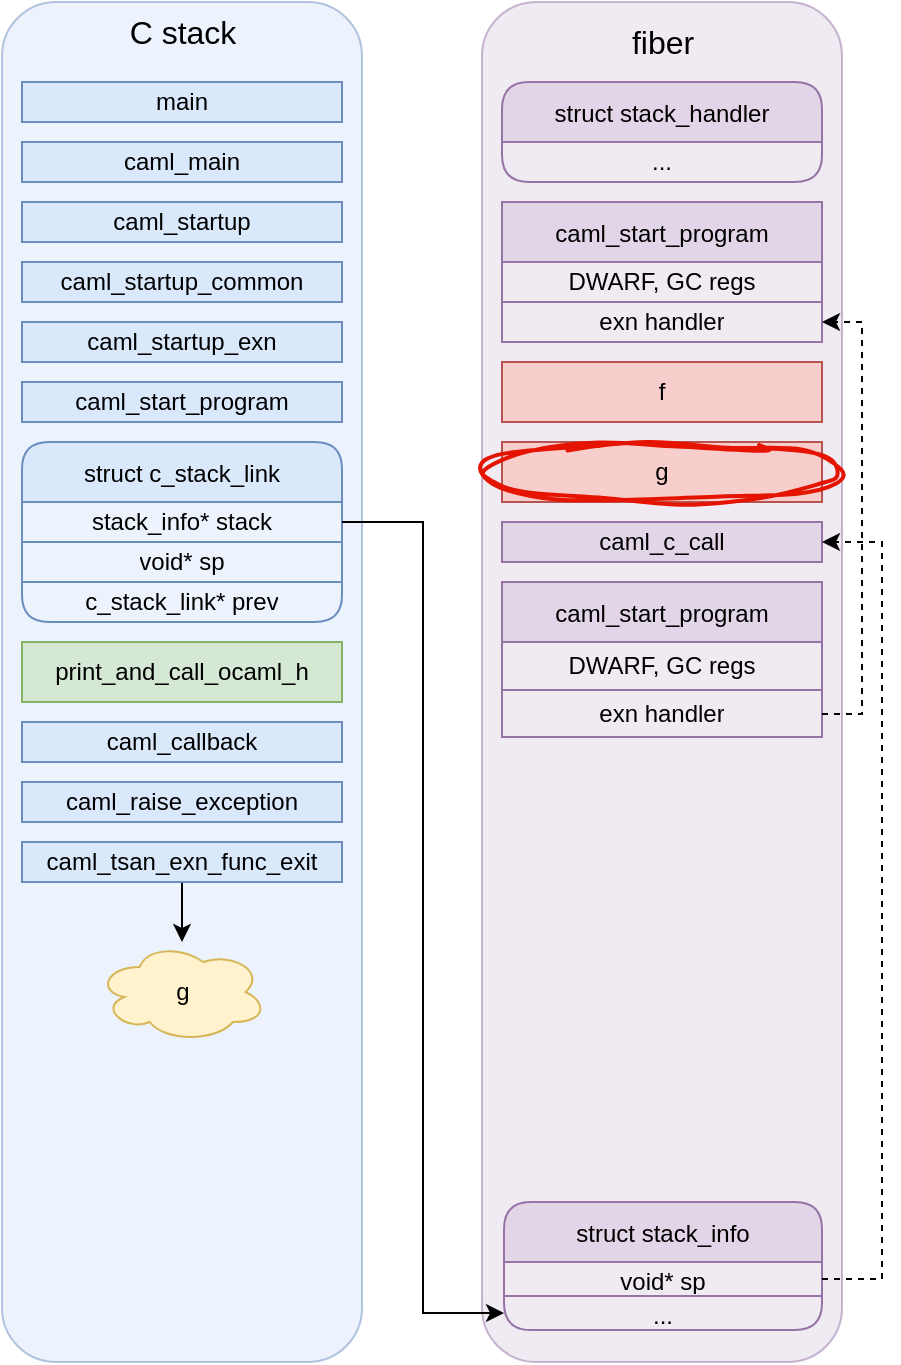 <mxfile version="20.8.16" type="device"><diagram name="Page-1" id="fGvfJEpyNB1wr5ypj0Vj"><mxGraphModel dx="2261" dy="834" grid="1" gridSize="10" guides="1" tooltips="1" connect="1" arrows="1" fold="1" page="1" pageScale="1" pageWidth="827" pageHeight="1169" math="0" shadow="0"><root><mxCell id="0"/><mxCell id="siU_tqEIsAGhZ9YfezYa-1" value="Step1" parent="0"/><mxCell id="siU_tqEIsAGhZ9YfezYa-2" value="" style="rounded=1;whiteSpace=wrap;html=1;fillColor=#dae8fc;strokeColor=#6c8ebf;fillStyle=auto;opacity=50;" parent="siU_tqEIsAGhZ9YfezYa-1" vertex="1"><mxGeometry x="-760" y="40" width="180" height="680" as="geometry"/></mxCell><mxCell id="siU_tqEIsAGhZ9YfezYa-3" value="&lt;div&gt;main&lt;/div&gt;" style="rounded=0;whiteSpace=wrap;html=1;fillColor=#dae8fc;strokeColor=#6c8ebf;" parent="siU_tqEIsAGhZ9YfezYa-1" vertex="1"><mxGeometry x="-750" y="80" width="160" height="20" as="geometry"/></mxCell><mxCell id="siU_tqEIsAGhZ9YfezYa-4" value="caml_main" style="rounded=0;whiteSpace=wrap;html=1;fillColor=#dae8fc;strokeColor=#6c8ebf;" parent="siU_tqEIsAGhZ9YfezYa-1" vertex="1"><mxGeometry x="-750" y="110" width="160" height="20" as="geometry"/></mxCell><mxCell id="siU_tqEIsAGhZ9YfezYa-5" value="caml_startup" style="rounded=0;whiteSpace=wrap;html=1;fillColor=#dae8fc;strokeColor=#6c8ebf;" parent="siU_tqEIsAGhZ9YfezYa-1" vertex="1"><mxGeometry x="-750" y="140" width="160" height="20" as="geometry"/></mxCell><mxCell id="siU_tqEIsAGhZ9YfezYa-6" value="caml_startup_exn" style="rounded=0;whiteSpace=wrap;html=1;fillColor=#dae8fc;strokeColor=#6c8ebf;" parent="siU_tqEIsAGhZ9YfezYa-1" vertex="1"><mxGeometry x="-750" y="200" width="160" height="20" as="geometry"/></mxCell><mxCell id="siU_tqEIsAGhZ9YfezYa-7" value="caml_start_program" style="rounded=0;whiteSpace=wrap;html=1;fillColor=#dae8fc;strokeColor=#6c8ebf;" parent="siU_tqEIsAGhZ9YfezYa-1" vertex="1"><mxGeometry x="-750" y="230" width="160" height="20" as="geometry"/></mxCell><mxCell id="siU_tqEIsAGhZ9YfezYa-8" value="caml_startup_common" style="rounded=0;whiteSpace=wrap;html=1;fillColor=#dae8fc;strokeColor=#6c8ebf;" parent="siU_tqEIsAGhZ9YfezYa-1" vertex="1"><mxGeometry x="-750" y="170" width="160" height="20" as="geometry"/></mxCell><mxCell id="siU_tqEIsAGhZ9YfezYa-9" value="C stack" style="text;strokeColor=none;fillColor=none;html=1;fontSize=16;fontStyle=0;verticalAlign=middle;align=center;" parent="siU_tqEIsAGhZ9YfezYa-1" vertex="1"><mxGeometry x="-720" y="40" width="100" height="30" as="geometry"/></mxCell><mxCell id="siU_tqEIsAGhZ9YfezYa-10" value="struct c_stack_link" style="shape=table;startSize=30;container=1;collapsible=0;childLayout=tableLayout;fillColor=#dae8fc;strokeColor=#6c8ebf;rounded=1;" parent="siU_tqEIsAGhZ9YfezYa-1" vertex="1"><mxGeometry x="-750" y="260" width="160" height="90" as="geometry"/></mxCell><mxCell id="siU_tqEIsAGhZ9YfezYa-11" value="" style="shape=tableRow;horizontal=0;startSize=0;swimlaneHead=0;swimlaneBody=0;strokeColor=inherit;top=0;left=0;bottom=0;right=0;collapsible=0;dropTarget=0;fillColor=none;points=[[0,0.5],[1,0.5]];portConstraint=eastwest;" parent="siU_tqEIsAGhZ9YfezYa-10" vertex="1"><mxGeometry y="30" width="160" height="20" as="geometry"/></mxCell><mxCell id="siU_tqEIsAGhZ9YfezYa-12" value="stack_info* stack" style="shape=partialRectangle;html=1;whiteSpace=wrap;connectable=0;strokeColor=inherit;overflow=hidden;fillColor=none;top=0;left=0;bottom=0;right=0;pointerEvents=1;" parent="siU_tqEIsAGhZ9YfezYa-11" vertex="1"><mxGeometry width="160" height="20" as="geometry"><mxRectangle width="160" height="20" as="alternateBounds"/></mxGeometry></mxCell><mxCell id="siU_tqEIsAGhZ9YfezYa-13" value="" style="shape=tableRow;horizontal=0;startSize=0;swimlaneHead=0;swimlaneBody=0;strokeColor=inherit;top=0;left=0;bottom=0;right=0;collapsible=0;dropTarget=0;fillColor=none;points=[[0,0.5],[1,0.5]];portConstraint=eastwest;" parent="siU_tqEIsAGhZ9YfezYa-10" vertex="1"><mxGeometry y="50" width="160" height="20" as="geometry"/></mxCell><mxCell id="siU_tqEIsAGhZ9YfezYa-14" value="void* sp" style="shape=partialRectangle;html=1;whiteSpace=wrap;connectable=0;strokeColor=inherit;overflow=hidden;fillColor=none;top=0;left=0;bottom=0;right=0;pointerEvents=1;" parent="siU_tqEIsAGhZ9YfezYa-13" vertex="1"><mxGeometry width="160" height="20" as="geometry"><mxRectangle width="160" height="20" as="alternateBounds"/></mxGeometry></mxCell><mxCell id="siU_tqEIsAGhZ9YfezYa-15" value="" style="shape=tableRow;horizontal=0;startSize=0;swimlaneHead=0;swimlaneBody=0;strokeColor=inherit;top=0;left=0;bottom=0;right=0;collapsible=0;dropTarget=0;fillColor=none;points=[[0,0.5],[1,0.5]];portConstraint=eastwest;" parent="siU_tqEIsAGhZ9YfezYa-10" vertex="1"><mxGeometry y="70" width="160" height="20" as="geometry"/></mxCell><mxCell id="siU_tqEIsAGhZ9YfezYa-16" value="c_stack_link* prev" style="shape=partialRectangle;html=1;whiteSpace=wrap;connectable=0;strokeColor=inherit;overflow=hidden;fillColor=none;top=0;left=0;bottom=0;right=0;pointerEvents=1;" parent="siU_tqEIsAGhZ9YfezYa-15" vertex="1"><mxGeometry width="160" height="20" as="geometry"><mxRectangle width="160" height="20" as="alternateBounds"/></mxGeometry></mxCell><mxCell id="siU_tqEIsAGhZ9YfezYa-29" style="edgeStyle=orthogonalEdgeStyle;rounded=0;orthogonalLoop=1;jettySize=auto;html=1;" parent="siU_tqEIsAGhZ9YfezYa-1" edge="1"><mxGeometry relative="1" as="geometry"><mxPoint x="-660" y="620" as="sourcePoint"/></mxGeometry></mxCell><mxCell id="siU_tqEIsAGhZ9YfezYa-87" value="" style="rounded=1;whiteSpace=wrap;html=1;fillColor=#e1d5e7;strokeColor=#9673a6;opacity=50;" parent="siU_tqEIsAGhZ9YfezYa-1" vertex="1"><mxGeometry x="-520" y="40" width="180" height="680" as="geometry"/></mxCell><mxCell id="siU_tqEIsAGhZ9YfezYa-88" value="fiber" style="text;strokeColor=none;fillColor=none;html=1;fontSize=16;fontStyle=0;verticalAlign=middle;align=center;" parent="siU_tqEIsAGhZ9YfezYa-1" vertex="1"><mxGeometry x="-480" y="45" width="100" height="30" as="geometry"/></mxCell><mxCell id="siU_tqEIsAGhZ9YfezYa-89" value="struct stack_handler" style="shape=table;startSize=30;container=1;collapsible=0;childLayout=tableLayout;fillColor=#e1d5e7;strokeColor=#9673a6;rounded=1;" parent="siU_tqEIsAGhZ9YfezYa-1" vertex="1"><mxGeometry x="-510" y="80" width="160" height="50" as="geometry"/></mxCell><mxCell id="siU_tqEIsAGhZ9YfezYa-90" value="" style="shape=tableRow;horizontal=0;startSize=0;swimlaneHead=0;swimlaneBody=0;strokeColor=inherit;top=0;left=0;bottom=0;right=0;collapsible=0;dropTarget=0;fillColor=none;points=[[0,0.5],[1,0.5]];portConstraint=eastwest;" parent="siU_tqEIsAGhZ9YfezYa-89" vertex="1"><mxGeometry y="30" width="160" height="20" as="geometry"/></mxCell><mxCell id="siU_tqEIsAGhZ9YfezYa-91" value="..." style="shape=partialRectangle;html=1;whiteSpace=wrap;connectable=0;strokeColor=inherit;overflow=hidden;fillColor=none;top=0;left=0;bottom=0;right=0;pointerEvents=1;" parent="siU_tqEIsAGhZ9YfezYa-90" vertex="1"><mxGeometry width="160" height="20" as="geometry"><mxRectangle width="160" height="20" as="alternateBounds"/></mxGeometry></mxCell><mxCell id="siU_tqEIsAGhZ9YfezYa-92" value="struct stack_info" style="shape=table;startSize=30;container=1;collapsible=0;childLayout=tableLayout;fillColor=#e1d5e7;strokeColor=#9673a6;rounded=1;" parent="siU_tqEIsAGhZ9YfezYa-1" vertex="1"><mxGeometry x="-509" y="640" width="159" height="64" as="geometry"/></mxCell><mxCell id="siU_tqEIsAGhZ9YfezYa-93" value="" style="shape=tableRow;horizontal=0;startSize=0;swimlaneHead=0;swimlaneBody=0;strokeColor=inherit;top=0;left=0;bottom=0;right=0;collapsible=0;dropTarget=0;fillColor=none;points=[[0,0.5],[1,0.5]];portConstraint=eastwest;" parent="siU_tqEIsAGhZ9YfezYa-92" vertex="1"><mxGeometry y="30" width="159" height="17" as="geometry"/></mxCell><mxCell id="siU_tqEIsAGhZ9YfezYa-94" value="void* sp" style="shape=partialRectangle;html=1;whiteSpace=wrap;connectable=0;strokeColor=inherit;overflow=hidden;fillColor=none;top=0;left=0;bottom=0;right=0;pointerEvents=1;" parent="siU_tqEIsAGhZ9YfezYa-93" vertex="1"><mxGeometry width="159" height="17" as="geometry"><mxRectangle width="159" height="17" as="alternateBounds"/></mxGeometry></mxCell><mxCell id="siU_tqEIsAGhZ9YfezYa-95" style="shape=tableRow;horizontal=0;startSize=0;swimlaneHead=0;swimlaneBody=0;strokeColor=inherit;top=0;left=0;bottom=0;right=0;collapsible=0;dropTarget=0;fillColor=none;points=[[0,0.5],[1,0.5]];portConstraint=eastwest;" parent="siU_tqEIsAGhZ9YfezYa-92" vertex="1"><mxGeometry y="47" width="159" height="17" as="geometry"/></mxCell><mxCell id="siU_tqEIsAGhZ9YfezYa-96" value="&lt;div&gt;...&lt;/div&gt;&lt;div&gt;&lt;br&gt;&lt;/div&gt;" style="shape=partialRectangle;html=1;whiteSpace=wrap;connectable=0;strokeColor=inherit;overflow=hidden;fillColor=none;top=0;left=0;bottom=0;right=0;pointerEvents=1;" parent="siU_tqEIsAGhZ9YfezYa-95" vertex="1"><mxGeometry width="159" height="17" as="geometry"><mxRectangle width="159" height="17" as="alternateBounds"/></mxGeometry></mxCell><mxCell id="siU_tqEIsAGhZ9YfezYa-97" value="f" style="rounded=0;whiteSpace=wrap;html=1;fillColor=#f8cecc;strokeColor=#b85450;" parent="siU_tqEIsAGhZ9YfezYa-1" vertex="1"><mxGeometry x="-510" y="220" width="160" height="30" as="geometry"/></mxCell><mxCell id="siU_tqEIsAGhZ9YfezYa-98" value="g" style="rounded=0;whiteSpace=wrap;html=1;fillColor=#f8cecc;strokeColor=#b85450;" parent="siU_tqEIsAGhZ9YfezYa-1" vertex="1"><mxGeometry x="-510" y="260" width="160" height="30" as="geometry"/></mxCell><mxCell id="siU_tqEIsAGhZ9YfezYa-99" value="caml_start_program" style="shape=table;startSize=30;container=1;collapsible=0;childLayout=tableLayout;fillColor=#e1d5e7;strokeColor=#9673a6;" parent="siU_tqEIsAGhZ9YfezYa-1" vertex="1"><mxGeometry x="-510" y="140" width="160" height="70" as="geometry"/></mxCell><mxCell id="siU_tqEIsAGhZ9YfezYa-100" value="" style="shape=tableRow;horizontal=0;startSize=0;swimlaneHead=0;swimlaneBody=0;strokeColor=inherit;top=0;left=0;bottom=0;right=0;collapsible=0;dropTarget=0;fillColor=none;points=[[0,0.5],[1,0.5]];portConstraint=eastwest;" parent="siU_tqEIsAGhZ9YfezYa-99" vertex="1"><mxGeometry y="30" width="160" height="20" as="geometry"/></mxCell><mxCell id="siU_tqEIsAGhZ9YfezYa-101" value="DWARF, GC regs" style="shape=partialRectangle;html=1;whiteSpace=wrap;connectable=0;strokeColor=inherit;overflow=hidden;fillColor=none;top=0;left=0;bottom=0;right=0;pointerEvents=1;" parent="siU_tqEIsAGhZ9YfezYa-100" vertex="1"><mxGeometry width="160" height="20" as="geometry"><mxRectangle width="160" height="20" as="alternateBounds"/></mxGeometry></mxCell><mxCell id="siU_tqEIsAGhZ9YfezYa-102" value="" style="shape=tableRow;horizontal=0;startSize=0;swimlaneHead=0;swimlaneBody=0;strokeColor=inherit;top=0;left=0;bottom=0;right=0;collapsible=0;dropTarget=0;fillColor=none;points=[[0,0.5],[1,0.5]];portConstraint=eastwest;" parent="siU_tqEIsAGhZ9YfezYa-99" vertex="1"><mxGeometry y="50" width="160" height="20" as="geometry"/></mxCell><mxCell id="siU_tqEIsAGhZ9YfezYa-103" value="exn handler" style="shape=partialRectangle;html=1;whiteSpace=wrap;connectable=0;strokeColor=inherit;overflow=hidden;fillColor=none;top=0;left=0;bottom=0;right=0;pointerEvents=1;" parent="siU_tqEIsAGhZ9YfezYa-102" vertex="1"><mxGeometry width="160" height="20" as="geometry"><mxRectangle width="160" height="20" as="alternateBounds"/></mxGeometry></mxCell><mxCell id="siU_tqEIsAGhZ9YfezYa-141" style="edgeStyle=orthogonalEdgeStyle;rounded=0;orthogonalLoop=1;jettySize=auto;html=1;exitX=1;exitY=0.5;exitDx=0;exitDy=0;entryX=0;entryY=0.5;entryDx=0;entryDy=0;" parent="siU_tqEIsAGhZ9YfezYa-1" source="siU_tqEIsAGhZ9YfezYa-11" target="siU_tqEIsAGhZ9YfezYa-95" edge="1"><mxGeometry relative="1" as="geometry"/></mxCell><mxCell id="siU_tqEIsAGhZ9YfezYa-104" value="Step2" parent="0"/><mxCell id="siU_tqEIsAGhZ9YfezYa-105" value="caml_c_call" style="rounded=0;whiteSpace=wrap;html=1;fillColor=#e1d5e7;strokeColor=#9673a6;" parent="siU_tqEIsAGhZ9YfezYa-104" vertex="1"><mxGeometry x="-510" y="300" width="160" height="20" as="geometry"/></mxCell><mxCell id="siU_tqEIsAGhZ9YfezYa-106" style="edgeStyle=orthogonalEdgeStyle;rounded=0;orthogonalLoop=1;jettySize=auto;html=1;exitX=1;exitY=0.5;exitDx=0;exitDy=0;entryX=1;entryY=0.5;entryDx=0;entryDy=0;dashed=1;" parent="siU_tqEIsAGhZ9YfezYa-104" target="siU_tqEIsAGhZ9YfezYa-105" edge="1"><mxGeometry relative="1" as="geometry"><Array as="points"><mxPoint x="-320" y="679"/><mxPoint x="-320" y="310"/></Array><mxPoint x="-350" y="678.5" as="sourcePoint"/></mxGeometry></mxCell><mxCell id="siU_tqEIsAGhZ9YfezYa-107" value="print_and_call_ocaml_h" style="rounded=0;whiteSpace=wrap;html=1;fillColor=#d5e8d4;strokeColor=#82b366;" parent="siU_tqEIsAGhZ9YfezYa-104" vertex="1"><mxGeometry x="-750" y="360" width="160" height="30" as="geometry"/></mxCell><mxCell id="siU_tqEIsAGhZ9YfezYa-47" value="Step3.1" style="locked=1;" parent="0"/><mxCell id="siU_tqEIsAGhZ9YfezYa-109" value="caml_callback" style="rounded=0;whiteSpace=wrap;html=1;fillColor=#dae8fc;strokeColor=#6c8ebf;" parent="siU_tqEIsAGhZ9YfezYa-47" vertex="1"><mxGeometry x="-750" y="400" width="160" height="20" as="geometry"/></mxCell><mxCell id="siU_tqEIsAGhZ9YfezYa-142" value="Step3.2" parent="0" visible="0"/><mxCell id="siU_tqEIsAGhZ9YfezYa-143" value="caml_callback_exn" style="rounded=0;whiteSpace=wrap;html=1;fillColor=#dae8fc;strokeColor=#6c8ebf;" parent="siU_tqEIsAGhZ9YfezYa-142" vertex="1"><mxGeometry x="-750" y="430" width="160" height="20" as="geometry"/></mxCell><mxCell id="siU_tqEIsAGhZ9YfezYa-144" value="caml_callback_asm/&lt;br&gt;caml_start_program" style="rounded=0;whiteSpace=wrap;html=1;fillColor=#dae8fc;strokeColor=#6c8ebf;" parent="siU_tqEIsAGhZ9YfezYa-142" vertex="1"><mxGeometry x="-750" y="460" width="160" height="30" as="geometry"/></mxCell><mxCell id="siU_tqEIsAGhZ9YfezYa-145" value="struct c_stack_link" style="shape=table;startSize=30;container=1;collapsible=0;childLayout=tableLayout;fillColor=#dae8fc;strokeColor=#6c8ebf;rounded=1;" parent="siU_tqEIsAGhZ9YfezYa-142" vertex="1"><mxGeometry x="-750" y="500" width="160" height="90" as="geometry"/></mxCell><mxCell id="siU_tqEIsAGhZ9YfezYa-146" value="" style="shape=tableRow;horizontal=0;startSize=0;swimlaneHead=0;swimlaneBody=0;strokeColor=inherit;top=0;left=0;bottom=0;right=0;collapsible=0;dropTarget=0;fillColor=none;points=[[0,0.5],[1,0.5]];portConstraint=eastwest;" parent="siU_tqEIsAGhZ9YfezYa-145" vertex="1"><mxGeometry y="30" width="160" height="20" as="geometry"/></mxCell><mxCell id="siU_tqEIsAGhZ9YfezYa-147" value="stack_info* stack" style="shape=partialRectangle;html=1;whiteSpace=wrap;connectable=0;strokeColor=inherit;overflow=hidden;fillColor=none;top=0;left=0;bottom=0;right=0;pointerEvents=1;" parent="siU_tqEIsAGhZ9YfezYa-146" vertex="1"><mxGeometry width="160" height="20" as="geometry"><mxRectangle width="160" height="20" as="alternateBounds"/></mxGeometry></mxCell><mxCell id="siU_tqEIsAGhZ9YfezYa-148" value="" style="shape=tableRow;horizontal=0;startSize=0;swimlaneHead=0;swimlaneBody=0;strokeColor=inherit;top=0;left=0;bottom=0;right=0;collapsible=0;dropTarget=0;fillColor=none;points=[[0,0.5],[1,0.5]];portConstraint=eastwest;" parent="siU_tqEIsAGhZ9YfezYa-145" vertex="1"><mxGeometry y="50" width="160" height="20" as="geometry"/></mxCell><mxCell id="siU_tqEIsAGhZ9YfezYa-149" value="void* sp" style="shape=partialRectangle;html=1;whiteSpace=wrap;connectable=0;strokeColor=inherit;overflow=hidden;fillColor=none;top=0;left=0;bottom=0;right=0;pointerEvents=1;" parent="siU_tqEIsAGhZ9YfezYa-148" vertex="1"><mxGeometry width="160" height="20" as="geometry"><mxRectangle width="160" height="20" as="alternateBounds"/></mxGeometry></mxCell><mxCell id="siU_tqEIsAGhZ9YfezYa-150" value="" style="shape=tableRow;horizontal=0;startSize=0;swimlaneHead=0;swimlaneBody=0;strokeColor=inherit;top=0;left=0;bottom=0;right=0;collapsible=0;dropTarget=0;fillColor=none;points=[[0,0.5],[1,0.5]];portConstraint=eastwest;" parent="siU_tqEIsAGhZ9YfezYa-145" vertex="1"><mxGeometry y="70" width="160" height="20" as="geometry"/></mxCell><mxCell id="siU_tqEIsAGhZ9YfezYa-151" value="c_stack_link* prev" style="shape=partialRectangle;html=1;whiteSpace=wrap;connectable=0;strokeColor=inherit;overflow=hidden;fillColor=none;top=0;left=0;bottom=0;right=0;pointerEvents=1;" parent="siU_tqEIsAGhZ9YfezYa-150" vertex="1"><mxGeometry width="160" height="20" as="geometry"><mxRectangle width="160" height="20" as="alternateBounds"/></mxGeometry></mxCell><mxCell id="siU_tqEIsAGhZ9YfezYa-152" style="edgeStyle=orthogonalEdgeStyle;rounded=0;orthogonalLoop=1;jettySize=auto;html=1;exitX=0;exitY=0.5;exitDx=0;exitDy=0;" parent="siU_tqEIsAGhZ9YfezYa-142" source="siU_tqEIsAGhZ9YfezYa-150" edge="1"><mxGeometry relative="1" as="geometry"><Array as="points"><mxPoint x="-770" y="580"/><mxPoint x="-770" y="272"/></Array><mxPoint x="-750" y="272" as="targetPoint"/><mxPoint x="-740" y="580" as="sourcePoint"/></mxGeometry></mxCell><mxCell id="siU_tqEIsAGhZ9YfezYa-108" value="Step4" parent="0" visible="0"/><mxCell id="siU_tqEIsAGhZ9YfezYa-127" value="h" style="rounded=0;whiteSpace=wrap;html=1;fillColor=#f8cecc;strokeColor=#b85450;" parent="siU_tqEIsAGhZ9YfezYa-108" vertex="1"><mxGeometry x="-510" y="420" width="160" height="30" as="geometry"/></mxCell><mxCell id="siU_tqEIsAGhZ9YfezYa-128" value="i" style="rounded=0;whiteSpace=wrap;html=1;fillColor=#f8cecc;strokeColor=#b85450;" parent="siU_tqEIsAGhZ9YfezYa-108" vertex="1"><mxGeometry x="-510" y="460" width="160" height="30" as="geometry"/></mxCell><mxCell id="75412L5vuf7un3VHbCTK-0" value="Step4.1" parent="0"/><mxCell id="75412L5vuf7un3VHbCTK-1" value="caml_start_program" style="shape=table;startSize=30;container=1;collapsible=0;childLayout=tableLayout;fillColor=#e1d5e7;strokeColor=#9673a6;" vertex="1" parent="75412L5vuf7un3VHbCTK-0"><mxGeometry x="-510" y="330" width="160" height="77.5" as="geometry"/></mxCell><mxCell id="75412L5vuf7un3VHbCTK-2" value="" style="shape=tableRow;horizontal=0;startSize=0;swimlaneHead=0;swimlaneBody=0;strokeColor=inherit;top=0;left=0;bottom=0;right=0;collapsible=0;dropTarget=0;fillColor=none;points=[[0,0.5],[1,0.5]];portConstraint=eastwest;" vertex="1" parent="75412L5vuf7un3VHbCTK-1"><mxGeometry y="30" width="160" height="24" as="geometry"/></mxCell><mxCell id="75412L5vuf7un3VHbCTK-3" value="DWARF, GC regs" style="shape=partialRectangle;html=1;whiteSpace=wrap;connectable=0;strokeColor=inherit;overflow=hidden;fillColor=none;top=0;left=0;bottom=0;right=0;pointerEvents=1;" vertex="1" parent="75412L5vuf7un3VHbCTK-2"><mxGeometry width="160" height="24" as="geometry"><mxRectangle width="160" height="24" as="alternateBounds"/></mxGeometry></mxCell><mxCell id="75412L5vuf7un3VHbCTK-4" value="" style="shape=tableRow;horizontal=0;startSize=0;swimlaneHead=0;swimlaneBody=0;strokeColor=inherit;top=0;left=0;bottom=0;right=0;collapsible=0;dropTarget=0;fillColor=none;points=[[0,0.5],[1,0.5]];portConstraint=eastwest;" vertex="1" parent="75412L5vuf7un3VHbCTK-1"><mxGeometry y="54" width="160" height="24" as="geometry"/></mxCell><mxCell id="75412L5vuf7un3VHbCTK-5" value="exn handler" style="shape=partialRectangle;html=1;whiteSpace=wrap;connectable=0;strokeColor=inherit;overflow=hidden;fillColor=none;top=0;left=0;bottom=0;right=0;pointerEvents=1;" vertex="1" parent="75412L5vuf7un3VHbCTK-4"><mxGeometry width="160" height="24" as="geometry"><mxRectangle width="160" height="24" as="alternateBounds"/></mxGeometry></mxCell><mxCell id="75412L5vuf7un3VHbCTK-6" style="edgeStyle=orthogonalEdgeStyle;rounded=0;orthogonalLoop=1;jettySize=auto;html=1;exitX=1;exitY=0.5;exitDx=0;exitDy=0;entryX=1;entryY=0.5;entryDx=0;entryDy=0;dashed=1;" edge="1" parent="75412L5vuf7un3VHbCTK-0" source="75412L5vuf7un3VHbCTK-4"><mxGeometry relative="1" as="geometry"><mxPoint x="-350" y="200" as="targetPoint"/><Array as="points"><mxPoint x="-330" y="396"/><mxPoint x="-330" y="200"/></Array></mxGeometry></mxCell><mxCell id="siU_tqEIsAGhZ9YfezYa-32" value="Step4.2" parent="0" visible="0"/><mxCell id="siU_tqEIsAGhZ9YfezYa-159" style="edgeStyle=orthogonalEdgeStyle;rounded=0;orthogonalLoop=1;jettySize=auto;html=1;entryX=0.578;entryY=0.151;entryDx=0;entryDy=0;entryPerimeter=0;" parent="siU_tqEIsAGhZ9YfezYa-32" source="siU_tqEIsAGhZ9YfezYa-136" target="siU_tqEIsAGhZ9YfezYa-137" edge="1"><mxGeometry relative="1" as="geometry"/></mxCell><mxCell id="siU_tqEIsAGhZ9YfezYa-136" value="caml_tsan_exn_func_exit" style="rounded=0;whiteSpace=wrap;html=1;fillColor=#dae8fc;strokeColor=#6c8ebf;" parent="siU_tqEIsAGhZ9YfezYa-32" vertex="1"><mxGeometry x="-750" y="600" width="160" height="20" as="geometry"/></mxCell><mxCell id="siU_tqEIsAGhZ9YfezYa-137" value="h, i" style="ellipse;shape=cloud;whiteSpace=wrap;html=1;fillColor=#fff2cc;strokeColor=#d6b656;" parent="siU_tqEIsAGhZ9YfezYa-32" vertex="1"><mxGeometry x="-720" y="640" width="85" height="50" as="geometry"/></mxCell><mxCell id="siU_tqEIsAGhZ9YfezYa-138" value="caml_raise_exn" style="rounded=0;whiteSpace=wrap;html=1;fillColor=#e1d5e7;strokeColor=#9673a6;" parent="siU_tqEIsAGhZ9YfezYa-32" vertex="1"><mxGeometry x="-510" y="500" width="160" height="20" as="geometry"/></mxCell><mxCell id="siU_tqEIsAGhZ9YfezYa-139" value="" style="ellipse;whiteSpace=wrap;html=1;fillColor=none;strokeColor=#E51400;strokeWidth=2;sketch=1;curveFitting=1;jiggle=2;" parent="siU_tqEIsAGhZ9YfezYa-32" vertex="1"><mxGeometry x="-520" y="420" width="180" height="70" as="geometry"/></mxCell><mxCell id="siU_tqEIsAGhZ9YfezYa-140" style="edgeStyle=orthogonalEdgeStyle;rounded=0;orthogonalLoop=1;jettySize=auto;html=1;exitX=1;exitY=0.5;exitDx=0;exitDy=0;entryX=0;entryY=0.5;entryDx=0;entryDy=0;" parent="siU_tqEIsAGhZ9YfezYa-32" source="siU_tqEIsAGhZ9YfezYa-11" target="siU_tqEIsAGhZ9YfezYa-95" edge="1"><mxGeometry relative="1" as="geometry"/></mxCell><mxCell id="siU_tqEIsAGhZ9YfezYa-134" value="Step5" parent="0" visible="0"/><mxCell id="siU_tqEIsAGhZ9YfezYa-153" value="caml_raise_if_exception" style="rounded=0;whiteSpace=wrap;html=1;fillColor=#dae8fc;strokeColor=#6c8ebf;" parent="siU_tqEIsAGhZ9YfezYa-134" vertex="1"><mxGeometry x="-750" y="430" width="160" height="20" as="geometry"/></mxCell><mxCell id="siU_tqEIsAGhZ9YfezYa-154" value="&lt;div&gt;caml_raise&lt;/div&gt;" style="rounded=0;whiteSpace=wrap;html=1;fillColor=#dae8fc;strokeColor=#6c8ebf;" parent="siU_tqEIsAGhZ9YfezYa-134" vertex="1"><mxGeometry x="-750" y="460" width="160" height="20" as="geometry"/></mxCell><mxCell id="siU_tqEIsAGhZ9YfezYa-160" style="edgeStyle=orthogonalEdgeStyle;rounded=0;orthogonalLoop=1;jettySize=auto;html=1;exitX=0.5;exitY=1;exitDx=0;exitDy=0;entryX=0.514;entryY=0.095;entryDx=0;entryDy=0;entryPerimeter=0;" parent="siU_tqEIsAGhZ9YfezYa-134" source="siU_tqEIsAGhZ9YfezYa-156" target="siU_tqEIsAGhZ9YfezYa-157" edge="1"><mxGeometry relative="1" as="geometry"/></mxCell><mxCell id="siU_tqEIsAGhZ9YfezYa-156" value="caml_tsan_exn_func_exit_c" style="rounded=0;whiteSpace=wrap;html=1;fillColor=#dae8fc;strokeColor=#6c8ebf;" parent="siU_tqEIsAGhZ9YfezYa-134" vertex="1"><mxGeometry x="-750" y="490" width="160" height="20" as="geometry"/></mxCell><mxCell id="siU_tqEIsAGhZ9YfezYa-157" value="tsan_func_exit_c&lt;br&gt;&lt;div&gt;caml_raise&lt;/div&gt;&lt;div&gt;caml_callback&lt;br&gt;print_and_call_ocaml_h&lt;/div&gt;" style="ellipse;shape=cloud;whiteSpace=wrap;html=1;fillColor=#fff2cc;strokeColor=#d6b656;" parent="siU_tqEIsAGhZ9YfezYa-134" vertex="1"><mxGeometry x="-760" y="540" width="175" height="105" as="geometry"/></mxCell><mxCell id="siU_tqEIsAGhZ9YfezYa-161" value="" style="ellipse;whiteSpace=wrap;html=1;fillColor=none;strokeColor=#E51400;strokeWidth=2;sketch=1;curveFitting=1;jiggle=2;" parent="siU_tqEIsAGhZ9YfezYa-134" vertex="1"><mxGeometry x="-760" y="360" width="180" height="150" as="geometry"/></mxCell><mxCell id="siU_tqEIsAGhZ9YfezYa-162" value="Step6" parent="0"/><mxCell id="siU_tqEIsAGhZ9YfezYa-163" value="&lt;div&gt;caml_raise_exception&lt;/div&gt;" style="rounded=0;whiteSpace=wrap;html=1;fillColor=#dae8fc;strokeColor=#6c8ebf;" parent="siU_tqEIsAGhZ9YfezYa-162" vertex="1"><mxGeometry x="-750" y="430" width="160" height="20" as="geometry"/></mxCell><mxCell id="siU_tqEIsAGhZ9YfezYa-164" style="edgeStyle=orthogonalEdgeStyle;rounded=0;orthogonalLoop=1;jettySize=auto;html=1;" parent="siU_tqEIsAGhZ9YfezYa-162" source="siU_tqEIsAGhZ9YfezYa-165" target="siU_tqEIsAGhZ9YfezYa-166" edge="1"><mxGeometry relative="1" as="geometry"/></mxCell><mxCell id="siU_tqEIsAGhZ9YfezYa-165" value="caml_tsan_exn_func_exit" style="rounded=0;whiteSpace=wrap;html=1;fillColor=#dae8fc;strokeColor=#6c8ebf;" parent="siU_tqEIsAGhZ9YfezYa-162" vertex="1"><mxGeometry x="-750" y="460" width="160" height="20" as="geometry"/></mxCell><mxCell id="siU_tqEIsAGhZ9YfezYa-166" value="g" style="ellipse;shape=cloud;whiteSpace=wrap;html=1;fillColor=#fff2cc;strokeColor=#d6b656;" parent="siU_tqEIsAGhZ9YfezYa-162" vertex="1"><mxGeometry x="-712.5" y="510" width="85" height="50" as="geometry"/></mxCell><mxCell id="siU_tqEIsAGhZ9YfezYa-168" value="" style="ellipse;whiteSpace=wrap;html=1;fillColor=none;strokeColor=#E51400;strokeWidth=2;sketch=1;curveFitting=1;jiggle=2;" parent="siU_tqEIsAGhZ9YfezYa-162" vertex="1"><mxGeometry x="-520" y="260" width="180" height="30" as="geometry"/></mxCell></root></mxGraphModel></diagram></mxfile>